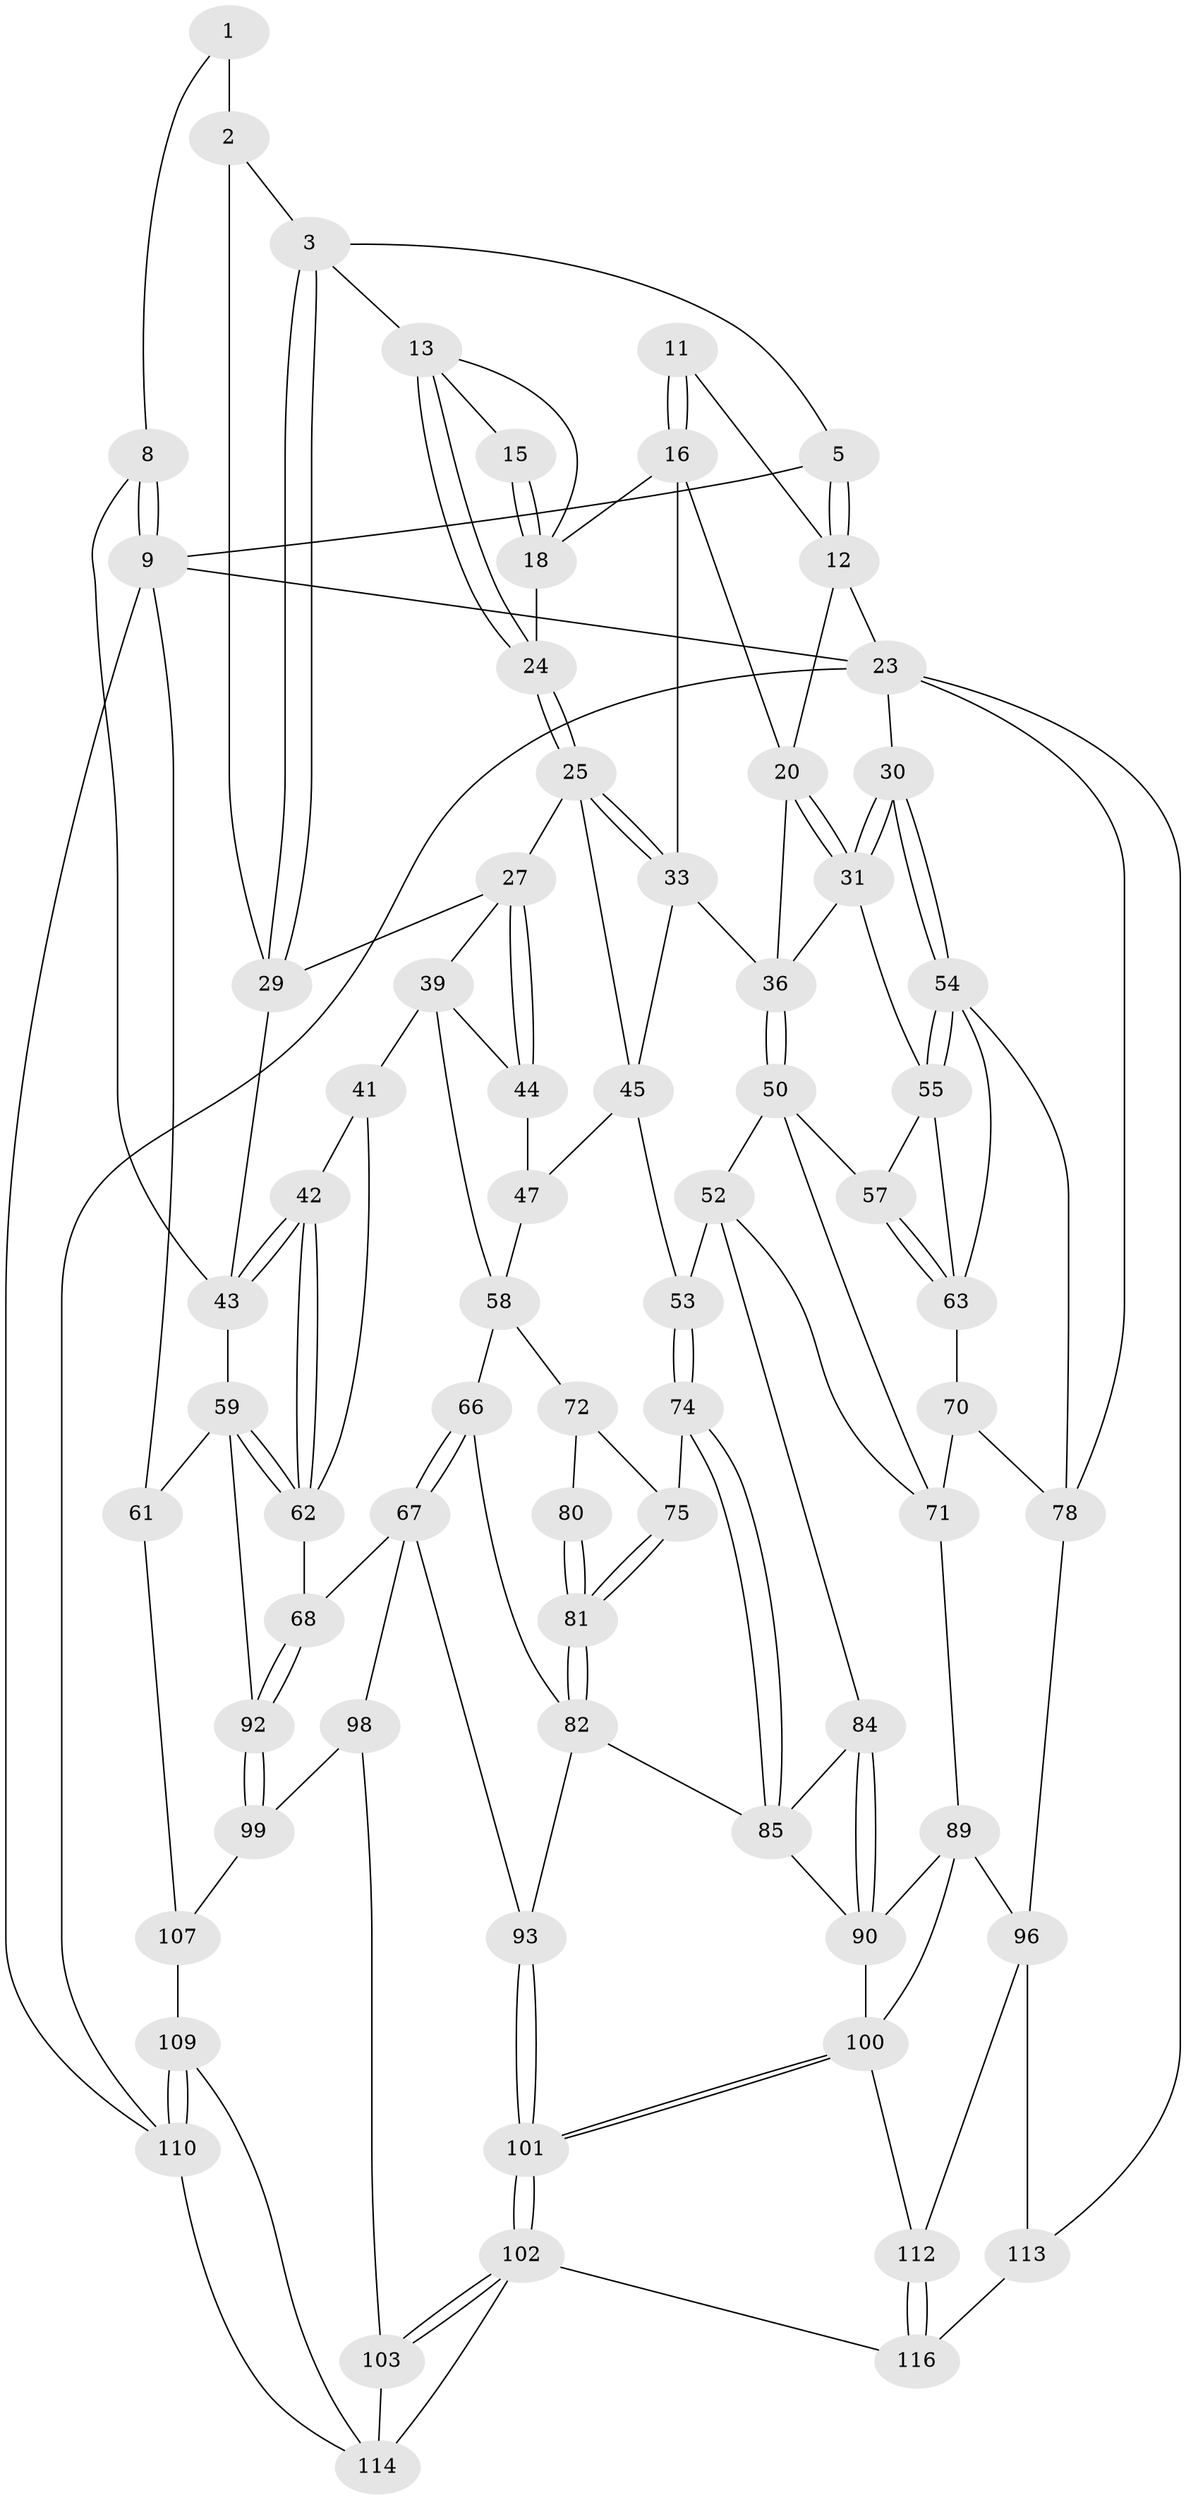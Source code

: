 // original degree distribution, {3: 0.041666666666666664, 4: 0.20833333333333334, 5: 0.5083333333333333, 6: 0.24166666666666667}
// Generated by graph-tools (version 1.1) at 2025/42/03/06/25 10:42:27]
// undirected, 72 vertices, 159 edges
graph export_dot {
graph [start="1"]
  node [color=gray90,style=filled];
  1 [pos="+0.030423310239174862+0",super="+7"];
  2 [pos="+0.11526015775057986+0.08214126997755648",super="+32"];
  3 [pos="+0.21406866881003367+0.05355807534561646",super="+4"];
  5 [pos="+0.2847263260968368+0",super="+6"];
  8 [pos="+0+0.1557815249120397"];
  9 [pos="+0+0.16811325704106106",super="+10"];
  11 [pos="+0.6298887337049748+0"];
  12 [pos="+0.6526910814488623+0",super="+19"];
  13 [pos="+0.36077926910777797+0",super="+14"];
  15 [pos="+0.5371797822959631+0.02684001531066533"];
  16 [pos="+0.6489856470433004+0.11733047694419428",super="+17"];
  18 [pos="+0.579692230350715+0.12752687878976254",super="+22"];
  20 [pos="+0.7944516197948326+0.07610142633586485",super="+21"];
  23 [pos="+1+0",super="+77"];
  24 [pos="+0.41858233033676173+0.10001820195880329"];
  25 [pos="+0.42162546763403513+0.11582838794966827",super="+26"];
  27 [pos="+0.3668859487302794+0.20390209323168926",super="+28"];
  29 [pos="+0.2155826845620748+0.06533090321916929",super="+34"];
  30 [pos="+1+0"];
  31 [pos="+0.8677605605265349+0.17973437346188553",super="+35"];
  33 [pos="+0.5807805768677378+0.18041286821916064",super="+38"];
  36 [pos="+0.8031312180217385+0.28721027203297794",super="+37"];
  39 [pos="+0.2471316030958767+0.18034136291660327",super="+40"];
  41 [pos="+0.18923128166236652+0.3148233222113545"];
  42 [pos="+0.1762286815030645+0.31363310681781625"];
  43 [pos="+0.1400050523348719+0.2924613393476384",super="+49"];
  44 [pos="+0.3444407236941385+0.28664210616901536"];
  45 [pos="+0.5442198055821275+0.29558682006317494",super="+46"];
  47 [pos="+0.49625435530865386+0.32396825858483924",super="+48"];
  50 [pos="+0.7995585807952309+0.2975203814578772",super="+51"];
  52 [pos="+0.7061485638854487+0.38179929685741637",super="+83"];
  53 [pos="+0.5947852425265704+0.36253414125506517"];
  54 [pos="+1+0.2722149853153411",super="+79"];
  55 [pos="+1+0.2802649832112519",super="+56"];
  57 [pos="+0.9237313450605236+0.37589173789208197"];
  58 [pos="+0.3323478109628582+0.3420064522992225",super="+65"];
  59 [pos="+0+0.47422232636767386",super="+60"];
  61 [pos="+0+0.4965322628264144"];
  62 [pos="+0.11180787586998608+0.42568020060736333",super="+64"];
  63 [pos="+0.9323982525576864+0.3872914062193332",super="+69"];
  66 [pos="+0.32941173484053565+0.43351361806978184"];
  67 [pos="+0.2491859181760355+0.5325201683845556",super="+94"];
  68 [pos="+0.23624565386296065+0.5288920331322805"];
  70 [pos="+0.8971969576214037+0.5139829091720399"];
  71 [pos="+0.8436434992760136+0.5020325061263752",super="+86"];
  72 [pos="+0.3528374739764762+0.43651973809049943",super="+73"];
  74 [pos="+0.5490828330145491+0.4843606270392051"];
  75 [pos="+0.45547918110943614+0.45705794146725615",super="+76"];
  78 [pos="+1+0.8919474393860622",super="+95"];
  80 [pos="+0.4147275173433086+0.4567475647727398"];
  81 [pos="+0.4341772019679397+0.5290876853495967"];
  82 [pos="+0.433379359479808+0.5421037638651061",super="+88"];
  84 [pos="+0.6292709143255317+0.5392774047342652"];
  85 [pos="+0.5486389707488896+0.5024326860653494",super="+87"];
  89 [pos="+0.7375451024377297+0.6308021239965502",super="+97"];
  90 [pos="+0.6562825153465365+0.6294750085394649",super="+91"];
  92 [pos="+0.047429585786675436+0.5929330100421129"];
  93 [pos="+0.36585644720771393+0.5937226132485158"];
  96 [pos="+0.8965290230693391+0.7104308078741189",super="+111"];
  98 [pos="+0.2637340876514727+0.6444336354254556",super="+104"];
  99 [pos="+0.0994399225379384+0.6994678355264222",super="+106"];
  100 [pos="+0.5136384142496477+0.8049502648829899",super="+105"];
  101 [pos="+0.4677636496816894+0.8573084881831752"];
  102 [pos="+0.4614271971072983+0.8679750974585068",super="+118"];
  103 [pos="+0.28930695924922367+0.7458673759689067"];
  107 [pos="+0.09615680643136165+0.7463486836518013",super="+108"];
  109 [pos="+0+0.872500761277608",super="+115"];
  110 [pos="+0+1"];
  112 [pos="+0.7577117346467719+0.8264358974812666"];
  113 [pos="+1+1",super="+119"];
  114 [pos="+0.11918606299342349+0.8520046337058147",super="+120"];
  116 [pos="+0.7263964572981394+0.884990271377585",super="+117"];
  1 -- 2 [weight=2];
  1 -- 8;
  2 -- 3;
  2 -- 29;
  3 -- 29;
  3 -- 29;
  3 -- 5;
  3 -- 13;
  5 -- 12;
  5 -- 12;
  5 -- 9;
  8 -- 9;
  8 -- 9;
  8 -- 43;
  9 -- 61;
  9 -- 110;
  9 -- 23;
  11 -- 12;
  11 -- 16;
  11 -- 16;
  12 -- 20;
  12 -- 23;
  13 -- 24;
  13 -- 24;
  13 -- 15;
  13 -- 18;
  15 -- 18;
  15 -- 18;
  16 -- 33;
  16 -- 18;
  16 -- 20;
  18 -- 24;
  20 -- 31;
  20 -- 31;
  20 -- 36;
  23 -- 30;
  23 -- 113;
  23 -- 78;
  23 -- 110;
  24 -- 25;
  24 -- 25;
  25 -- 33;
  25 -- 33;
  25 -- 27;
  25 -- 45;
  27 -- 44;
  27 -- 44;
  27 -- 29;
  27 -- 39;
  29 -- 43;
  30 -- 31;
  30 -- 31;
  30 -- 54;
  30 -- 54;
  31 -- 36;
  31 -- 55;
  33 -- 36;
  33 -- 45;
  36 -- 50;
  36 -- 50;
  39 -- 44;
  39 -- 41;
  39 -- 58;
  41 -- 42;
  41 -- 62;
  42 -- 43;
  42 -- 43;
  42 -- 62;
  42 -- 62;
  43 -- 59;
  44 -- 47;
  45 -- 53;
  45 -- 47;
  47 -- 58;
  50 -- 57;
  50 -- 52;
  50 -- 71;
  52 -- 53;
  52 -- 84;
  52 -- 71;
  53 -- 74;
  53 -- 74;
  54 -- 55;
  54 -- 55;
  54 -- 78;
  54 -- 63;
  55 -- 63;
  55 -- 57;
  57 -- 63;
  57 -- 63;
  58 -- 72;
  58 -- 66;
  59 -- 62;
  59 -- 62;
  59 -- 92;
  59 -- 61;
  61 -- 107;
  62 -- 68;
  63 -- 70;
  66 -- 67;
  66 -- 67;
  66 -- 82;
  67 -- 68;
  67 -- 98;
  67 -- 93;
  68 -- 92;
  68 -- 92;
  70 -- 71;
  70 -- 78;
  71 -- 89;
  72 -- 80;
  72 -- 75;
  74 -- 75;
  74 -- 85;
  74 -- 85;
  75 -- 81;
  75 -- 81;
  78 -- 96;
  80 -- 81;
  80 -- 81;
  81 -- 82;
  81 -- 82;
  82 -- 93;
  82 -- 85;
  84 -- 85;
  84 -- 90;
  84 -- 90;
  85 -- 90;
  89 -- 90;
  89 -- 96;
  89 -- 100;
  90 -- 100;
  92 -- 99;
  92 -- 99;
  93 -- 101;
  93 -- 101;
  96 -- 113;
  96 -- 112;
  98 -- 99 [weight=2];
  98 -- 103;
  99 -- 107;
  100 -- 101;
  100 -- 101;
  100 -- 112;
  101 -- 102;
  101 -- 102;
  102 -- 103;
  102 -- 103;
  102 -- 114;
  102 -- 116;
  103 -- 114;
  107 -- 109 [weight=2];
  109 -- 110;
  109 -- 110;
  109 -- 114;
  110 -- 114;
  112 -- 116;
  112 -- 116;
  113 -- 116 [weight=2];
}
